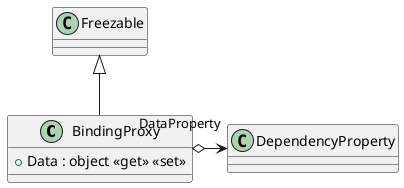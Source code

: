 @startuml
class BindingProxy {
    + Data : object <<get>> <<set>>
}
Freezable <|-- BindingProxy
BindingProxy o-> "DataProperty" DependencyProperty
@enduml

